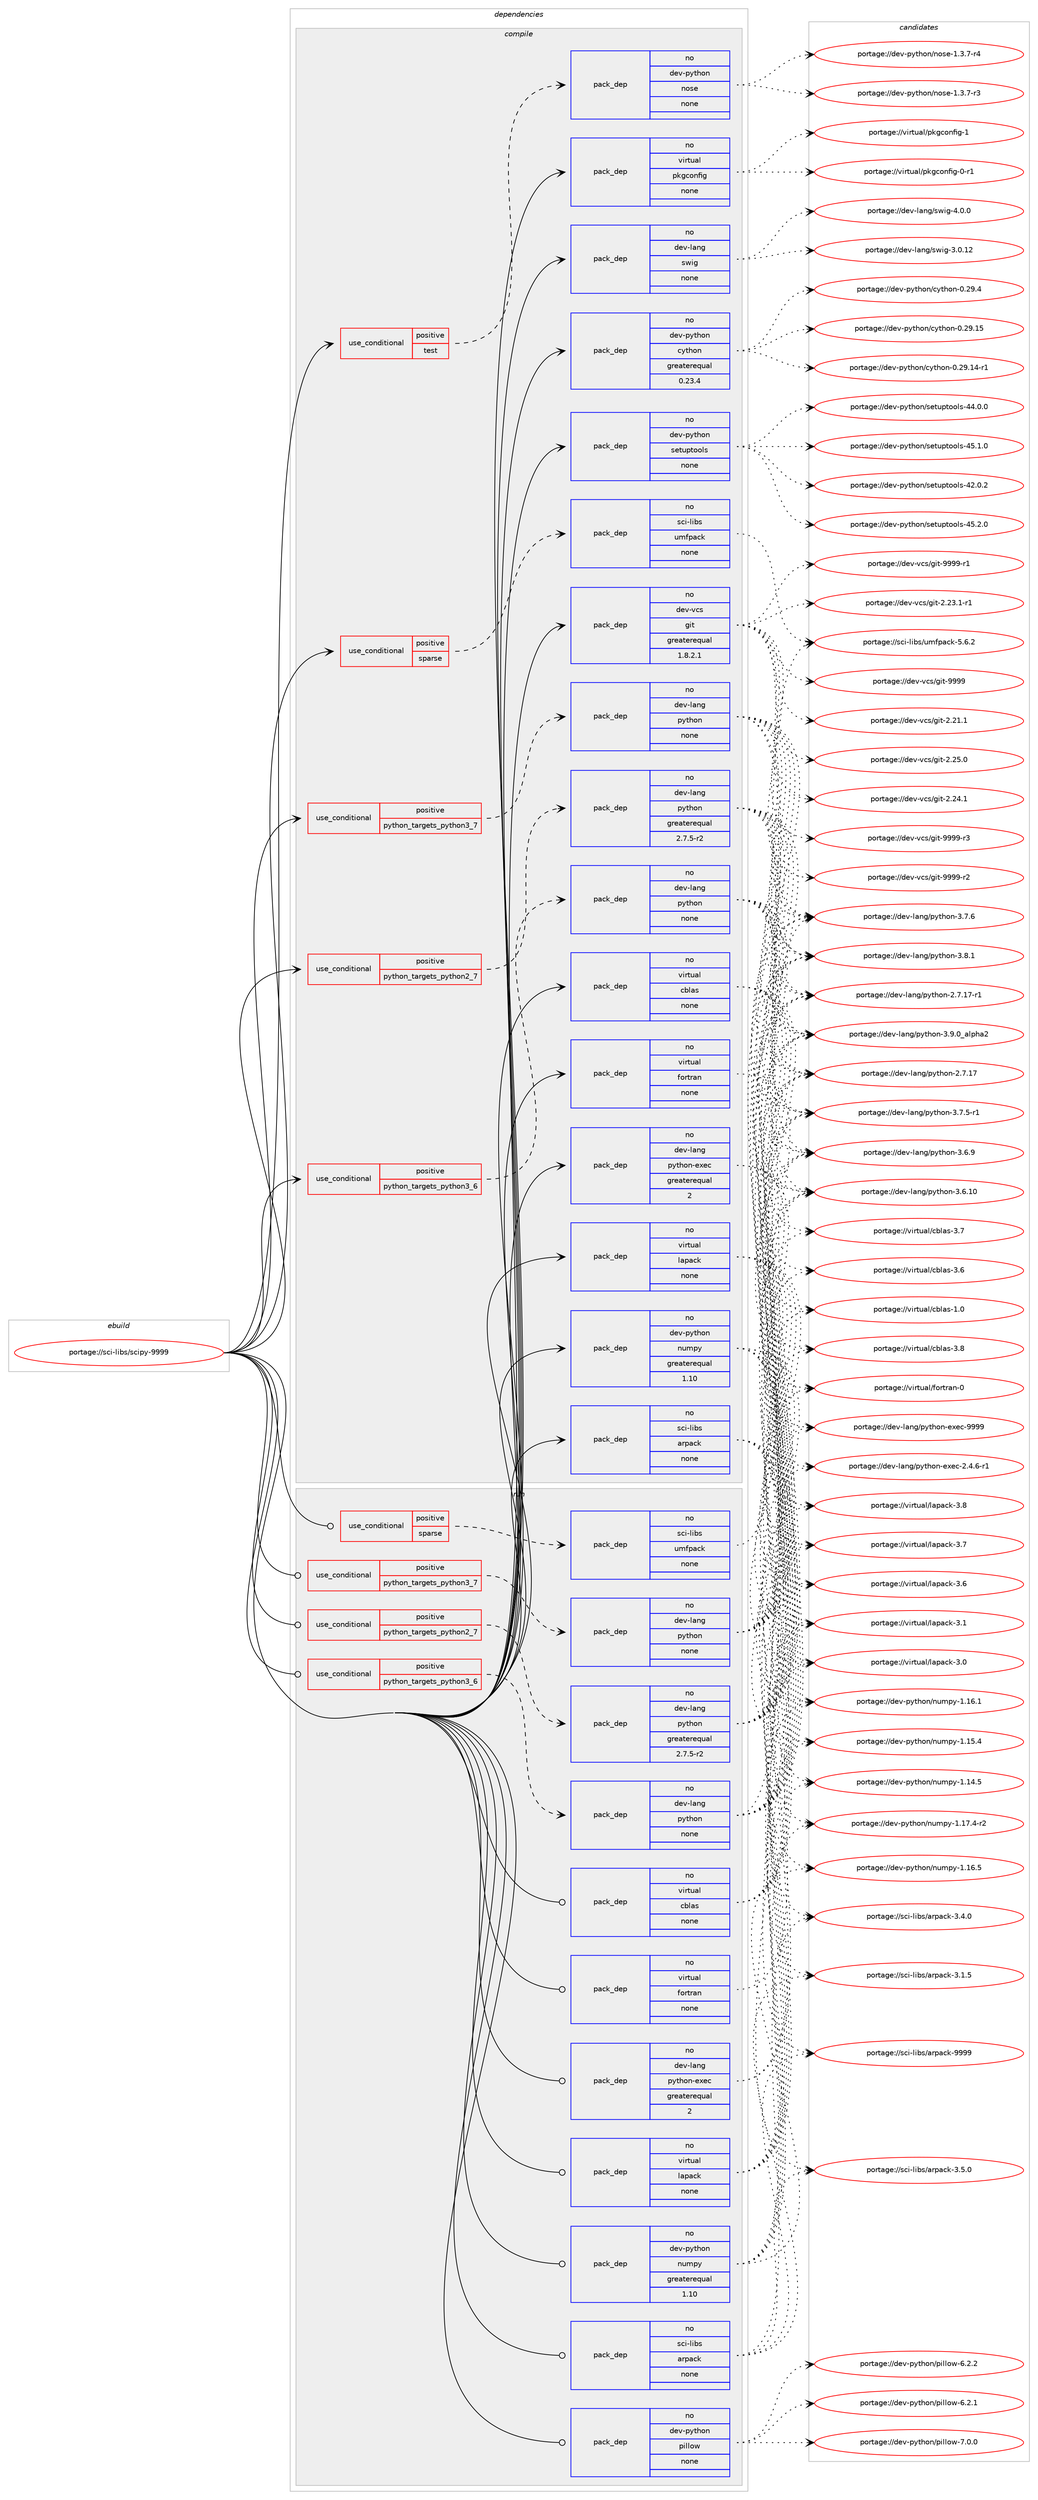 digraph prolog {

# *************
# Graph options
# *************

newrank=true;
concentrate=true;
compound=true;
graph [rankdir=LR,fontname=Helvetica,fontsize=10,ranksep=1.5];#, ranksep=2.5, nodesep=0.2];
edge  [arrowhead=vee];
node  [fontname=Helvetica,fontsize=10];

# **********
# The ebuild
# **********

subgraph cluster_leftcol {
color=gray;
rank=same;
label=<<i>ebuild</i>>;
id [label="portage://sci-libs/scipy-9999", color=red, width=4, href="../sci-libs/scipy-9999.svg"];
}

# ****************
# The dependencies
# ****************

subgraph cluster_midcol {
color=gray;
label=<<i>dependencies</i>>;
subgraph cluster_compile {
fillcolor="#eeeeee";
style=filled;
label=<<i>compile</i>>;
subgraph cond18100 {
dependency90990 [label=<<TABLE BORDER="0" CELLBORDER="1" CELLSPACING="0" CELLPADDING="4"><TR><TD ROWSPAN="3" CELLPADDING="10">use_conditional</TD></TR><TR><TD>positive</TD></TR><TR><TD>python_targets_python2_7</TD></TR></TABLE>>, shape=none, color=red];
subgraph pack71377 {
dependency90991 [label=<<TABLE BORDER="0" CELLBORDER="1" CELLSPACING="0" CELLPADDING="4" WIDTH="220"><TR><TD ROWSPAN="6" CELLPADDING="30">pack_dep</TD></TR><TR><TD WIDTH="110">no</TD></TR><TR><TD>dev-lang</TD></TR><TR><TD>python</TD></TR><TR><TD>greaterequal</TD></TR><TR><TD>2.7.5-r2</TD></TR></TABLE>>, shape=none, color=blue];
}
dependency90990:e -> dependency90991:w [weight=20,style="dashed",arrowhead="vee"];
}
id:e -> dependency90990:w [weight=20,style="solid",arrowhead="vee"];
subgraph cond18101 {
dependency90992 [label=<<TABLE BORDER="0" CELLBORDER="1" CELLSPACING="0" CELLPADDING="4"><TR><TD ROWSPAN="3" CELLPADDING="10">use_conditional</TD></TR><TR><TD>positive</TD></TR><TR><TD>python_targets_python3_6</TD></TR></TABLE>>, shape=none, color=red];
subgraph pack71378 {
dependency90993 [label=<<TABLE BORDER="0" CELLBORDER="1" CELLSPACING="0" CELLPADDING="4" WIDTH="220"><TR><TD ROWSPAN="6" CELLPADDING="30">pack_dep</TD></TR><TR><TD WIDTH="110">no</TD></TR><TR><TD>dev-lang</TD></TR><TR><TD>python</TD></TR><TR><TD>none</TD></TR><TR><TD></TD></TR></TABLE>>, shape=none, color=blue];
}
dependency90992:e -> dependency90993:w [weight=20,style="dashed",arrowhead="vee"];
}
id:e -> dependency90992:w [weight=20,style="solid",arrowhead="vee"];
subgraph cond18102 {
dependency90994 [label=<<TABLE BORDER="0" CELLBORDER="1" CELLSPACING="0" CELLPADDING="4"><TR><TD ROWSPAN="3" CELLPADDING="10">use_conditional</TD></TR><TR><TD>positive</TD></TR><TR><TD>python_targets_python3_7</TD></TR></TABLE>>, shape=none, color=red];
subgraph pack71379 {
dependency90995 [label=<<TABLE BORDER="0" CELLBORDER="1" CELLSPACING="0" CELLPADDING="4" WIDTH="220"><TR><TD ROWSPAN="6" CELLPADDING="30">pack_dep</TD></TR><TR><TD WIDTH="110">no</TD></TR><TR><TD>dev-lang</TD></TR><TR><TD>python</TD></TR><TR><TD>none</TD></TR><TR><TD></TD></TR></TABLE>>, shape=none, color=blue];
}
dependency90994:e -> dependency90995:w [weight=20,style="dashed",arrowhead="vee"];
}
id:e -> dependency90994:w [weight=20,style="solid",arrowhead="vee"];
subgraph cond18103 {
dependency90996 [label=<<TABLE BORDER="0" CELLBORDER="1" CELLSPACING="0" CELLPADDING="4"><TR><TD ROWSPAN="3" CELLPADDING="10">use_conditional</TD></TR><TR><TD>positive</TD></TR><TR><TD>sparse</TD></TR></TABLE>>, shape=none, color=red];
subgraph pack71380 {
dependency90997 [label=<<TABLE BORDER="0" CELLBORDER="1" CELLSPACING="0" CELLPADDING="4" WIDTH="220"><TR><TD ROWSPAN="6" CELLPADDING="30">pack_dep</TD></TR><TR><TD WIDTH="110">no</TD></TR><TR><TD>sci-libs</TD></TR><TR><TD>umfpack</TD></TR><TR><TD>none</TD></TR><TR><TD></TD></TR></TABLE>>, shape=none, color=blue];
}
dependency90996:e -> dependency90997:w [weight=20,style="dashed",arrowhead="vee"];
}
id:e -> dependency90996:w [weight=20,style="solid",arrowhead="vee"];
subgraph cond18104 {
dependency90998 [label=<<TABLE BORDER="0" CELLBORDER="1" CELLSPACING="0" CELLPADDING="4"><TR><TD ROWSPAN="3" CELLPADDING="10">use_conditional</TD></TR><TR><TD>positive</TD></TR><TR><TD>test</TD></TR></TABLE>>, shape=none, color=red];
subgraph pack71381 {
dependency90999 [label=<<TABLE BORDER="0" CELLBORDER="1" CELLSPACING="0" CELLPADDING="4" WIDTH="220"><TR><TD ROWSPAN="6" CELLPADDING="30">pack_dep</TD></TR><TR><TD WIDTH="110">no</TD></TR><TR><TD>dev-python</TD></TR><TR><TD>nose</TD></TR><TR><TD>none</TD></TR><TR><TD></TD></TR></TABLE>>, shape=none, color=blue];
}
dependency90998:e -> dependency90999:w [weight=20,style="dashed",arrowhead="vee"];
}
id:e -> dependency90998:w [weight=20,style="solid",arrowhead="vee"];
subgraph pack71382 {
dependency91000 [label=<<TABLE BORDER="0" CELLBORDER="1" CELLSPACING="0" CELLPADDING="4" WIDTH="220"><TR><TD ROWSPAN="6" CELLPADDING="30">pack_dep</TD></TR><TR><TD WIDTH="110">no</TD></TR><TR><TD>dev-lang</TD></TR><TR><TD>python-exec</TD></TR><TR><TD>greaterequal</TD></TR><TR><TD>2</TD></TR></TABLE>>, shape=none, color=blue];
}
id:e -> dependency91000:w [weight=20,style="solid",arrowhead="vee"];
subgraph pack71383 {
dependency91001 [label=<<TABLE BORDER="0" CELLBORDER="1" CELLSPACING="0" CELLPADDING="4" WIDTH="220"><TR><TD ROWSPAN="6" CELLPADDING="30">pack_dep</TD></TR><TR><TD WIDTH="110">no</TD></TR><TR><TD>dev-lang</TD></TR><TR><TD>swig</TD></TR><TR><TD>none</TD></TR><TR><TD></TD></TR></TABLE>>, shape=none, color=blue];
}
id:e -> dependency91001:w [weight=20,style="solid",arrowhead="vee"];
subgraph pack71384 {
dependency91002 [label=<<TABLE BORDER="0" CELLBORDER="1" CELLSPACING="0" CELLPADDING="4" WIDTH="220"><TR><TD ROWSPAN="6" CELLPADDING="30">pack_dep</TD></TR><TR><TD WIDTH="110">no</TD></TR><TR><TD>dev-python</TD></TR><TR><TD>cython</TD></TR><TR><TD>greaterequal</TD></TR><TR><TD>0.23.4</TD></TR></TABLE>>, shape=none, color=blue];
}
id:e -> dependency91002:w [weight=20,style="solid",arrowhead="vee"];
subgraph pack71385 {
dependency91003 [label=<<TABLE BORDER="0" CELLBORDER="1" CELLSPACING="0" CELLPADDING="4" WIDTH="220"><TR><TD ROWSPAN="6" CELLPADDING="30">pack_dep</TD></TR><TR><TD WIDTH="110">no</TD></TR><TR><TD>dev-python</TD></TR><TR><TD>numpy</TD></TR><TR><TD>greaterequal</TD></TR><TR><TD>1.10</TD></TR></TABLE>>, shape=none, color=blue];
}
id:e -> dependency91003:w [weight=20,style="solid",arrowhead="vee"];
subgraph pack71386 {
dependency91004 [label=<<TABLE BORDER="0" CELLBORDER="1" CELLSPACING="0" CELLPADDING="4" WIDTH="220"><TR><TD ROWSPAN="6" CELLPADDING="30">pack_dep</TD></TR><TR><TD WIDTH="110">no</TD></TR><TR><TD>dev-python</TD></TR><TR><TD>setuptools</TD></TR><TR><TD>none</TD></TR><TR><TD></TD></TR></TABLE>>, shape=none, color=blue];
}
id:e -> dependency91004:w [weight=20,style="solid",arrowhead="vee"];
subgraph pack71387 {
dependency91005 [label=<<TABLE BORDER="0" CELLBORDER="1" CELLSPACING="0" CELLPADDING="4" WIDTH="220"><TR><TD ROWSPAN="6" CELLPADDING="30">pack_dep</TD></TR><TR><TD WIDTH="110">no</TD></TR><TR><TD>dev-vcs</TD></TR><TR><TD>git</TD></TR><TR><TD>greaterequal</TD></TR><TR><TD>1.8.2.1</TD></TR></TABLE>>, shape=none, color=blue];
}
id:e -> dependency91005:w [weight=20,style="solid",arrowhead="vee"];
subgraph pack71388 {
dependency91006 [label=<<TABLE BORDER="0" CELLBORDER="1" CELLSPACING="0" CELLPADDING="4" WIDTH="220"><TR><TD ROWSPAN="6" CELLPADDING="30">pack_dep</TD></TR><TR><TD WIDTH="110">no</TD></TR><TR><TD>sci-libs</TD></TR><TR><TD>arpack</TD></TR><TR><TD>none</TD></TR><TR><TD></TD></TR></TABLE>>, shape=none, color=blue];
}
id:e -> dependency91006:w [weight=20,style="solid",arrowhead="vee"];
subgraph pack71389 {
dependency91007 [label=<<TABLE BORDER="0" CELLBORDER="1" CELLSPACING="0" CELLPADDING="4" WIDTH="220"><TR><TD ROWSPAN="6" CELLPADDING="30">pack_dep</TD></TR><TR><TD WIDTH="110">no</TD></TR><TR><TD>virtual</TD></TR><TR><TD>cblas</TD></TR><TR><TD>none</TD></TR><TR><TD></TD></TR></TABLE>>, shape=none, color=blue];
}
id:e -> dependency91007:w [weight=20,style="solid",arrowhead="vee"];
subgraph pack71390 {
dependency91008 [label=<<TABLE BORDER="0" CELLBORDER="1" CELLSPACING="0" CELLPADDING="4" WIDTH="220"><TR><TD ROWSPAN="6" CELLPADDING="30">pack_dep</TD></TR><TR><TD WIDTH="110">no</TD></TR><TR><TD>virtual</TD></TR><TR><TD>fortran</TD></TR><TR><TD>none</TD></TR><TR><TD></TD></TR></TABLE>>, shape=none, color=blue];
}
id:e -> dependency91008:w [weight=20,style="solid",arrowhead="vee"];
subgraph pack71391 {
dependency91009 [label=<<TABLE BORDER="0" CELLBORDER="1" CELLSPACING="0" CELLPADDING="4" WIDTH="220"><TR><TD ROWSPAN="6" CELLPADDING="30">pack_dep</TD></TR><TR><TD WIDTH="110">no</TD></TR><TR><TD>virtual</TD></TR><TR><TD>lapack</TD></TR><TR><TD>none</TD></TR><TR><TD></TD></TR></TABLE>>, shape=none, color=blue];
}
id:e -> dependency91009:w [weight=20,style="solid",arrowhead="vee"];
subgraph pack71392 {
dependency91010 [label=<<TABLE BORDER="0" CELLBORDER="1" CELLSPACING="0" CELLPADDING="4" WIDTH="220"><TR><TD ROWSPAN="6" CELLPADDING="30">pack_dep</TD></TR><TR><TD WIDTH="110">no</TD></TR><TR><TD>virtual</TD></TR><TR><TD>pkgconfig</TD></TR><TR><TD>none</TD></TR><TR><TD></TD></TR></TABLE>>, shape=none, color=blue];
}
id:e -> dependency91010:w [weight=20,style="solid",arrowhead="vee"];
}
subgraph cluster_compileandrun {
fillcolor="#eeeeee";
style=filled;
label=<<i>compile and run</i>>;
}
subgraph cluster_run {
fillcolor="#eeeeee";
style=filled;
label=<<i>run</i>>;
subgraph cond18105 {
dependency91011 [label=<<TABLE BORDER="0" CELLBORDER="1" CELLSPACING="0" CELLPADDING="4"><TR><TD ROWSPAN="3" CELLPADDING="10">use_conditional</TD></TR><TR><TD>positive</TD></TR><TR><TD>python_targets_python2_7</TD></TR></TABLE>>, shape=none, color=red];
subgraph pack71393 {
dependency91012 [label=<<TABLE BORDER="0" CELLBORDER="1" CELLSPACING="0" CELLPADDING="4" WIDTH="220"><TR><TD ROWSPAN="6" CELLPADDING="30">pack_dep</TD></TR><TR><TD WIDTH="110">no</TD></TR><TR><TD>dev-lang</TD></TR><TR><TD>python</TD></TR><TR><TD>greaterequal</TD></TR><TR><TD>2.7.5-r2</TD></TR></TABLE>>, shape=none, color=blue];
}
dependency91011:e -> dependency91012:w [weight=20,style="dashed",arrowhead="vee"];
}
id:e -> dependency91011:w [weight=20,style="solid",arrowhead="odot"];
subgraph cond18106 {
dependency91013 [label=<<TABLE BORDER="0" CELLBORDER="1" CELLSPACING="0" CELLPADDING="4"><TR><TD ROWSPAN="3" CELLPADDING="10">use_conditional</TD></TR><TR><TD>positive</TD></TR><TR><TD>python_targets_python3_6</TD></TR></TABLE>>, shape=none, color=red];
subgraph pack71394 {
dependency91014 [label=<<TABLE BORDER="0" CELLBORDER="1" CELLSPACING="0" CELLPADDING="4" WIDTH="220"><TR><TD ROWSPAN="6" CELLPADDING="30">pack_dep</TD></TR><TR><TD WIDTH="110">no</TD></TR><TR><TD>dev-lang</TD></TR><TR><TD>python</TD></TR><TR><TD>none</TD></TR><TR><TD></TD></TR></TABLE>>, shape=none, color=blue];
}
dependency91013:e -> dependency91014:w [weight=20,style="dashed",arrowhead="vee"];
}
id:e -> dependency91013:w [weight=20,style="solid",arrowhead="odot"];
subgraph cond18107 {
dependency91015 [label=<<TABLE BORDER="0" CELLBORDER="1" CELLSPACING="0" CELLPADDING="4"><TR><TD ROWSPAN="3" CELLPADDING="10">use_conditional</TD></TR><TR><TD>positive</TD></TR><TR><TD>python_targets_python3_7</TD></TR></TABLE>>, shape=none, color=red];
subgraph pack71395 {
dependency91016 [label=<<TABLE BORDER="0" CELLBORDER="1" CELLSPACING="0" CELLPADDING="4" WIDTH="220"><TR><TD ROWSPAN="6" CELLPADDING="30">pack_dep</TD></TR><TR><TD WIDTH="110">no</TD></TR><TR><TD>dev-lang</TD></TR><TR><TD>python</TD></TR><TR><TD>none</TD></TR><TR><TD></TD></TR></TABLE>>, shape=none, color=blue];
}
dependency91015:e -> dependency91016:w [weight=20,style="dashed",arrowhead="vee"];
}
id:e -> dependency91015:w [weight=20,style="solid",arrowhead="odot"];
subgraph cond18108 {
dependency91017 [label=<<TABLE BORDER="0" CELLBORDER="1" CELLSPACING="0" CELLPADDING="4"><TR><TD ROWSPAN="3" CELLPADDING="10">use_conditional</TD></TR><TR><TD>positive</TD></TR><TR><TD>sparse</TD></TR></TABLE>>, shape=none, color=red];
subgraph pack71396 {
dependency91018 [label=<<TABLE BORDER="0" CELLBORDER="1" CELLSPACING="0" CELLPADDING="4" WIDTH="220"><TR><TD ROWSPAN="6" CELLPADDING="30">pack_dep</TD></TR><TR><TD WIDTH="110">no</TD></TR><TR><TD>sci-libs</TD></TR><TR><TD>umfpack</TD></TR><TR><TD>none</TD></TR><TR><TD></TD></TR></TABLE>>, shape=none, color=blue];
}
dependency91017:e -> dependency91018:w [weight=20,style="dashed",arrowhead="vee"];
}
id:e -> dependency91017:w [weight=20,style="solid",arrowhead="odot"];
subgraph pack71397 {
dependency91019 [label=<<TABLE BORDER="0" CELLBORDER="1" CELLSPACING="0" CELLPADDING="4" WIDTH="220"><TR><TD ROWSPAN="6" CELLPADDING="30">pack_dep</TD></TR><TR><TD WIDTH="110">no</TD></TR><TR><TD>dev-lang</TD></TR><TR><TD>python-exec</TD></TR><TR><TD>greaterequal</TD></TR><TR><TD>2</TD></TR></TABLE>>, shape=none, color=blue];
}
id:e -> dependency91019:w [weight=20,style="solid",arrowhead="odot"];
subgraph pack71398 {
dependency91020 [label=<<TABLE BORDER="0" CELLBORDER="1" CELLSPACING="0" CELLPADDING="4" WIDTH="220"><TR><TD ROWSPAN="6" CELLPADDING="30">pack_dep</TD></TR><TR><TD WIDTH="110">no</TD></TR><TR><TD>dev-python</TD></TR><TR><TD>numpy</TD></TR><TR><TD>greaterequal</TD></TR><TR><TD>1.10</TD></TR></TABLE>>, shape=none, color=blue];
}
id:e -> dependency91020:w [weight=20,style="solid",arrowhead="odot"];
subgraph pack71399 {
dependency91021 [label=<<TABLE BORDER="0" CELLBORDER="1" CELLSPACING="0" CELLPADDING="4" WIDTH="220"><TR><TD ROWSPAN="6" CELLPADDING="30">pack_dep</TD></TR><TR><TD WIDTH="110">no</TD></TR><TR><TD>dev-python</TD></TR><TR><TD>pillow</TD></TR><TR><TD>none</TD></TR><TR><TD></TD></TR></TABLE>>, shape=none, color=blue];
}
id:e -> dependency91021:w [weight=20,style="solid",arrowhead="odot"];
subgraph pack71400 {
dependency91022 [label=<<TABLE BORDER="0" CELLBORDER="1" CELLSPACING="0" CELLPADDING="4" WIDTH="220"><TR><TD ROWSPAN="6" CELLPADDING="30">pack_dep</TD></TR><TR><TD WIDTH="110">no</TD></TR><TR><TD>sci-libs</TD></TR><TR><TD>arpack</TD></TR><TR><TD>none</TD></TR><TR><TD></TD></TR></TABLE>>, shape=none, color=blue];
}
id:e -> dependency91022:w [weight=20,style="solid",arrowhead="odot"];
subgraph pack71401 {
dependency91023 [label=<<TABLE BORDER="0" CELLBORDER="1" CELLSPACING="0" CELLPADDING="4" WIDTH="220"><TR><TD ROWSPAN="6" CELLPADDING="30">pack_dep</TD></TR><TR><TD WIDTH="110">no</TD></TR><TR><TD>virtual</TD></TR><TR><TD>cblas</TD></TR><TR><TD>none</TD></TR><TR><TD></TD></TR></TABLE>>, shape=none, color=blue];
}
id:e -> dependency91023:w [weight=20,style="solid",arrowhead="odot"];
subgraph pack71402 {
dependency91024 [label=<<TABLE BORDER="0" CELLBORDER="1" CELLSPACING="0" CELLPADDING="4" WIDTH="220"><TR><TD ROWSPAN="6" CELLPADDING="30">pack_dep</TD></TR><TR><TD WIDTH="110">no</TD></TR><TR><TD>virtual</TD></TR><TR><TD>fortran</TD></TR><TR><TD>none</TD></TR><TR><TD></TD></TR></TABLE>>, shape=none, color=blue];
}
id:e -> dependency91024:w [weight=20,style="solid",arrowhead="odot"];
subgraph pack71403 {
dependency91025 [label=<<TABLE BORDER="0" CELLBORDER="1" CELLSPACING="0" CELLPADDING="4" WIDTH="220"><TR><TD ROWSPAN="6" CELLPADDING="30">pack_dep</TD></TR><TR><TD WIDTH="110">no</TD></TR><TR><TD>virtual</TD></TR><TR><TD>lapack</TD></TR><TR><TD>none</TD></TR><TR><TD></TD></TR></TABLE>>, shape=none, color=blue];
}
id:e -> dependency91025:w [weight=20,style="solid",arrowhead="odot"];
}
}

# **************
# The candidates
# **************

subgraph cluster_choices {
rank=same;
color=gray;
label=<<i>candidates</i>>;

subgraph choice71377 {
color=black;
nodesep=1;
choice10010111845108971101034711212111610411111045514657464895971081121049750 [label="portage://dev-lang/python-3.9.0_alpha2", color=red, width=4,href="../dev-lang/python-3.9.0_alpha2.svg"];
choice100101118451089711010347112121116104111110455146564649 [label="portage://dev-lang/python-3.8.1", color=red, width=4,href="../dev-lang/python-3.8.1.svg"];
choice100101118451089711010347112121116104111110455146554654 [label="portage://dev-lang/python-3.7.6", color=red, width=4,href="../dev-lang/python-3.7.6.svg"];
choice1001011184510897110103471121211161041111104551465546534511449 [label="portage://dev-lang/python-3.7.5-r1", color=red, width=4,href="../dev-lang/python-3.7.5-r1.svg"];
choice100101118451089711010347112121116104111110455146544657 [label="portage://dev-lang/python-3.6.9", color=red, width=4,href="../dev-lang/python-3.6.9.svg"];
choice10010111845108971101034711212111610411111045514654464948 [label="portage://dev-lang/python-3.6.10", color=red, width=4,href="../dev-lang/python-3.6.10.svg"];
choice100101118451089711010347112121116104111110455046554649554511449 [label="portage://dev-lang/python-2.7.17-r1", color=red, width=4,href="../dev-lang/python-2.7.17-r1.svg"];
choice10010111845108971101034711212111610411111045504655464955 [label="portage://dev-lang/python-2.7.17", color=red, width=4,href="../dev-lang/python-2.7.17.svg"];
dependency90991:e -> choice10010111845108971101034711212111610411111045514657464895971081121049750:w [style=dotted,weight="100"];
dependency90991:e -> choice100101118451089711010347112121116104111110455146564649:w [style=dotted,weight="100"];
dependency90991:e -> choice100101118451089711010347112121116104111110455146554654:w [style=dotted,weight="100"];
dependency90991:e -> choice1001011184510897110103471121211161041111104551465546534511449:w [style=dotted,weight="100"];
dependency90991:e -> choice100101118451089711010347112121116104111110455146544657:w [style=dotted,weight="100"];
dependency90991:e -> choice10010111845108971101034711212111610411111045514654464948:w [style=dotted,weight="100"];
dependency90991:e -> choice100101118451089711010347112121116104111110455046554649554511449:w [style=dotted,weight="100"];
dependency90991:e -> choice10010111845108971101034711212111610411111045504655464955:w [style=dotted,weight="100"];
}
subgraph choice71378 {
color=black;
nodesep=1;
choice10010111845108971101034711212111610411111045514657464895971081121049750 [label="portage://dev-lang/python-3.9.0_alpha2", color=red, width=4,href="../dev-lang/python-3.9.0_alpha2.svg"];
choice100101118451089711010347112121116104111110455146564649 [label="portage://dev-lang/python-3.8.1", color=red, width=4,href="../dev-lang/python-3.8.1.svg"];
choice100101118451089711010347112121116104111110455146554654 [label="portage://dev-lang/python-3.7.6", color=red, width=4,href="../dev-lang/python-3.7.6.svg"];
choice1001011184510897110103471121211161041111104551465546534511449 [label="portage://dev-lang/python-3.7.5-r1", color=red, width=4,href="../dev-lang/python-3.7.5-r1.svg"];
choice100101118451089711010347112121116104111110455146544657 [label="portage://dev-lang/python-3.6.9", color=red, width=4,href="../dev-lang/python-3.6.9.svg"];
choice10010111845108971101034711212111610411111045514654464948 [label="portage://dev-lang/python-3.6.10", color=red, width=4,href="../dev-lang/python-3.6.10.svg"];
choice100101118451089711010347112121116104111110455046554649554511449 [label="portage://dev-lang/python-2.7.17-r1", color=red, width=4,href="../dev-lang/python-2.7.17-r1.svg"];
choice10010111845108971101034711212111610411111045504655464955 [label="portage://dev-lang/python-2.7.17", color=red, width=4,href="../dev-lang/python-2.7.17.svg"];
dependency90993:e -> choice10010111845108971101034711212111610411111045514657464895971081121049750:w [style=dotted,weight="100"];
dependency90993:e -> choice100101118451089711010347112121116104111110455146564649:w [style=dotted,weight="100"];
dependency90993:e -> choice100101118451089711010347112121116104111110455146554654:w [style=dotted,weight="100"];
dependency90993:e -> choice1001011184510897110103471121211161041111104551465546534511449:w [style=dotted,weight="100"];
dependency90993:e -> choice100101118451089711010347112121116104111110455146544657:w [style=dotted,weight="100"];
dependency90993:e -> choice10010111845108971101034711212111610411111045514654464948:w [style=dotted,weight="100"];
dependency90993:e -> choice100101118451089711010347112121116104111110455046554649554511449:w [style=dotted,weight="100"];
dependency90993:e -> choice10010111845108971101034711212111610411111045504655464955:w [style=dotted,weight="100"];
}
subgraph choice71379 {
color=black;
nodesep=1;
choice10010111845108971101034711212111610411111045514657464895971081121049750 [label="portage://dev-lang/python-3.9.0_alpha2", color=red, width=4,href="../dev-lang/python-3.9.0_alpha2.svg"];
choice100101118451089711010347112121116104111110455146564649 [label="portage://dev-lang/python-3.8.1", color=red, width=4,href="../dev-lang/python-3.8.1.svg"];
choice100101118451089711010347112121116104111110455146554654 [label="portage://dev-lang/python-3.7.6", color=red, width=4,href="../dev-lang/python-3.7.6.svg"];
choice1001011184510897110103471121211161041111104551465546534511449 [label="portage://dev-lang/python-3.7.5-r1", color=red, width=4,href="../dev-lang/python-3.7.5-r1.svg"];
choice100101118451089711010347112121116104111110455146544657 [label="portage://dev-lang/python-3.6.9", color=red, width=4,href="../dev-lang/python-3.6.9.svg"];
choice10010111845108971101034711212111610411111045514654464948 [label="portage://dev-lang/python-3.6.10", color=red, width=4,href="../dev-lang/python-3.6.10.svg"];
choice100101118451089711010347112121116104111110455046554649554511449 [label="portage://dev-lang/python-2.7.17-r1", color=red, width=4,href="../dev-lang/python-2.7.17-r1.svg"];
choice10010111845108971101034711212111610411111045504655464955 [label="portage://dev-lang/python-2.7.17", color=red, width=4,href="../dev-lang/python-2.7.17.svg"];
dependency90995:e -> choice10010111845108971101034711212111610411111045514657464895971081121049750:w [style=dotted,weight="100"];
dependency90995:e -> choice100101118451089711010347112121116104111110455146564649:w [style=dotted,weight="100"];
dependency90995:e -> choice100101118451089711010347112121116104111110455146554654:w [style=dotted,weight="100"];
dependency90995:e -> choice1001011184510897110103471121211161041111104551465546534511449:w [style=dotted,weight="100"];
dependency90995:e -> choice100101118451089711010347112121116104111110455146544657:w [style=dotted,weight="100"];
dependency90995:e -> choice10010111845108971101034711212111610411111045514654464948:w [style=dotted,weight="100"];
dependency90995:e -> choice100101118451089711010347112121116104111110455046554649554511449:w [style=dotted,weight="100"];
dependency90995:e -> choice10010111845108971101034711212111610411111045504655464955:w [style=dotted,weight="100"];
}
subgraph choice71380 {
color=black;
nodesep=1;
choice115991054510810598115471171091021129799107455346544650 [label="portage://sci-libs/umfpack-5.6.2", color=red, width=4,href="../sci-libs/umfpack-5.6.2.svg"];
dependency90997:e -> choice115991054510810598115471171091021129799107455346544650:w [style=dotted,weight="100"];
}
subgraph choice71381 {
color=black;
nodesep=1;
choice10010111845112121116104111110471101111151014549465146554511452 [label="portage://dev-python/nose-1.3.7-r4", color=red, width=4,href="../dev-python/nose-1.3.7-r4.svg"];
choice10010111845112121116104111110471101111151014549465146554511451 [label="portage://dev-python/nose-1.3.7-r3", color=red, width=4,href="../dev-python/nose-1.3.7-r3.svg"];
dependency90999:e -> choice10010111845112121116104111110471101111151014549465146554511452:w [style=dotted,weight="100"];
dependency90999:e -> choice10010111845112121116104111110471101111151014549465146554511451:w [style=dotted,weight="100"];
}
subgraph choice71382 {
color=black;
nodesep=1;
choice10010111845108971101034711212111610411111045101120101994557575757 [label="portage://dev-lang/python-exec-9999", color=red, width=4,href="../dev-lang/python-exec-9999.svg"];
choice10010111845108971101034711212111610411111045101120101994550465246544511449 [label="portage://dev-lang/python-exec-2.4.6-r1", color=red, width=4,href="../dev-lang/python-exec-2.4.6-r1.svg"];
dependency91000:e -> choice10010111845108971101034711212111610411111045101120101994557575757:w [style=dotted,weight="100"];
dependency91000:e -> choice10010111845108971101034711212111610411111045101120101994550465246544511449:w [style=dotted,weight="100"];
}
subgraph choice71383 {
color=black;
nodesep=1;
choice100101118451089711010347115119105103455246484648 [label="portage://dev-lang/swig-4.0.0", color=red, width=4,href="../dev-lang/swig-4.0.0.svg"];
choice10010111845108971101034711511910510345514648464950 [label="portage://dev-lang/swig-3.0.12", color=red, width=4,href="../dev-lang/swig-3.0.12.svg"];
dependency91001:e -> choice100101118451089711010347115119105103455246484648:w [style=dotted,weight="100"];
dependency91001:e -> choice10010111845108971101034711511910510345514648464950:w [style=dotted,weight="100"];
}
subgraph choice71384 {
color=black;
nodesep=1;
choice10010111845112121116104111110479912111610411111045484650574652 [label="portage://dev-python/cython-0.29.4", color=red, width=4,href="../dev-python/cython-0.29.4.svg"];
choice1001011184511212111610411111047991211161041111104548465057464953 [label="portage://dev-python/cython-0.29.15", color=red, width=4,href="../dev-python/cython-0.29.15.svg"];
choice10010111845112121116104111110479912111610411111045484650574649524511449 [label="portage://dev-python/cython-0.29.14-r1", color=red, width=4,href="../dev-python/cython-0.29.14-r1.svg"];
dependency91002:e -> choice10010111845112121116104111110479912111610411111045484650574652:w [style=dotted,weight="100"];
dependency91002:e -> choice1001011184511212111610411111047991211161041111104548465057464953:w [style=dotted,weight="100"];
dependency91002:e -> choice10010111845112121116104111110479912111610411111045484650574649524511449:w [style=dotted,weight="100"];
}
subgraph choice71385 {
color=black;
nodesep=1;
choice1001011184511212111610411111047110117109112121454946495546524511450 [label="portage://dev-python/numpy-1.17.4-r2", color=red, width=4,href="../dev-python/numpy-1.17.4-r2.svg"];
choice100101118451121211161041111104711011710911212145494649544653 [label="portage://dev-python/numpy-1.16.5", color=red, width=4,href="../dev-python/numpy-1.16.5.svg"];
choice100101118451121211161041111104711011710911212145494649544649 [label="portage://dev-python/numpy-1.16.1", color=red, width=4,href="../dev-python/numpy-1.16.1.svg"];
choice100101118451121211161041111104711011710911212145494649534652 [label="portage://dev-python/numpy-1.15.4", color=red, width=4,href="../dev-python/numpy-1.15.4.svg"];
choice100101118451121211161041111104711011710911212145494649524653 [label="portage://dev-python/numpy-1.14.5", color=red, width=4,href="../dev-python/numpy-1.14.5.svg"];
dependency91003:e -> choice1001011184511212111610411111047110117109112121454946495546524511450:w [style=dotted,weight="100"];
dependency91003:e -> choice100101118451121211161041111104711011710911212145494649544653:w [style=dotted,weight="100"];
dependency91003:e -> choice100101118451121211161041111104711011710911212145494649544649:w [style=dotted,weight="100"];
dependency91003:e -> choice100101118451121211161041111104711011710911212145494649534652:w [style=dotted,weight="100"];
dependency91003:e -> choice100101118451121211161041111104711011710911212145494649524653:w [style=dotted,weight="100"];
}
subgraph choice71386 {
color=black;
nodesep=1;
choice100101118451121211161041111104711510111611711211611111110811545525346504648 [label="portage://dev-python/setuptools-45.2.0", color=red, width=4,href="../dev-python/setuptools-45.2.0.svg"];
choice100101118451121211161041111104711510111611711211611111110811545525346494648 [label="portage://dev-python/setuptools-45.1.0", color=red, width=4,href="../dev-python/setuptools-45.1.0.svg"];
choice100101118451121211161041111104711510111611711211611111110811545525246484648 [label="portage://dev-python/setuptools-44.0.0", color=red, width=4,href="../dev-python/setuptools-44.0.0.svg"];
choice100101118451121211161041111104711510111611711211611111110811545525046484650 [label="portage://dev-python/setuptools-42.0.2", color=red, width=4,href="../dev-python/setuptools-42.0.2.svg"];
dependency91004:e -> choice100101118451121211161041111104711510111611711211611111110811545525346504648:w [style=dotted,weight="100"];
dependency91004:e -> choice100101118451121211161041111104711510111611711211611111110811545525346494648:w [style=dotted,weight="100"];
dependency91004:e -> choice100101118451121211161041111104711510111611711211611111110811545525246484648:w [style=dotted,weight="100"];
dependency91004:e -> choice100101118451121211161041111104711510111611711211611111110811545525046484650:w [style=dotted,weight="100"];
}
subgraph choice71387 {
color=black;
nodesep=1;
choice10010111845118991154710310511645575757574511451 [label="portage://dev-vcs/git-9999-r3", color=red, width=4,href="../dev-vcs/git-9999-r3.svg"];
choice10010111845118991154710310511645575757574511450 [label="portage://dev-vcs/git-9999-r2", color=red, width=4,href="../dev-vcs/git-9999-r2.svg"];
choice10010111845118991154710310511645575757574511449 [label="portage://dev-vcs/git-9999-r1", color=red, width=4,href="../dev-vcs/git-9999-r1.svg"];
choice1001011184511899115471031051164557575757 [label="portage://dev-vcs/git-9999", color=red, width=4,href="../dev-vcs/git-9999.svg"];
choice10010111845118991154710310511645504650534648 [label="portage://dev-vcs/git-2.25.0", color=red, width=4,href="../dev-vcs/git-2.25.0.svg"];
choice10010111845118991154710310511645504650524649 [label="portage://dev-vcs/git-2.24.1", color=red, width=4,href="../dev-vcs/git-2.24.1.svg"];
choice100101118451189911547103105116455046505146494511449 [label="portage://dev-vcs/git-2.23.1-r1", color=red, width=4,href="../dev-vcs/git-2.23.1-r1.svg"];
choice10010111845118991154710310511645504650494649 [label="portage://dev-vcs/git-2.21.1", color=red, width=4,href="../dev-vcs/git-2.21.1.svg"];
dependency91005:e -> choice10010111845118991154710310511645575757574511451:w [style=dotted,weight="100"];
dependency91005:e -> choice10010111845118991154710310511645575757574511450:w [style=dotted,weight="100"];
dependency91005:e -> choice10010111845118991154710310511645575757574511449:w [style=dotted,weight="100"];
dependency91005:e -> choice1001011184511899115471031051164557575757:w [style=dotted,weight="100"];
dependency91005:e -> choice10010111845118991154710310511645504650534648:w [style=dotted,weight="100"];
dependency91005:e -> choice10010111845118991154710310511645504650524649:w [style=dotted,weight="100"];
dependency91005:e -> choice100101118451189911547103105116455046505146494511449:w [style=dotted,weight="100"];
dependency91005:e -> choice10010111845118991154710310511645504650494649:w [style=dotted,weight="100"];
}
subgraph choice71388 {
color=black;
nodesep=1;
choice115991054510810598115479711411297991074557575757 [label="portage://sci-libs/arpack-9999", color=red, width=4,href="../sci-libs/arpack-9999.svg"];
choice11599105451081059811547971141129799107455146534648 [label="portage://sci-libs/arpack-3.5.0", color=red, width=4,href="../sci-libs/arpack-3.5.0.svg"];
choice11599105451081059811547971141129799107455146524648 [label="portage://sci-libs/arpack-3.4.0", color=red, width=4,href="../sci-libs/arpack-3.4.0.svg"];
choice11599105451081059811547971141129799107455146494653 [label="portage://sci-libs/arpack-3.1.5", color=red, width=4,href="../sci-libs/arpack-3.1.5.svg"];
dependency91006:e -> choice115991054510810598115479711411297991074557575757:w [style=dotted,weight="100"];
dependency91006:e -> choice11599105451081059811547971141129799107455146534648:w [style=dotted,weight="100"];
dependency91006:e -> choice11599105451081059811547971141129799107455146524648:w [style=dotted,weight="100"];
dependency91006:e -> choice11599105451081059811547971141129799107455146494653:w [style=dotted,weight="100"];
}
subgraph choice71389 {
color=black;
nodesep=1;
choice118105114116117971084799981089711545514656 [label="portage://virtual/cblas-3.8", color=red, width=4,href="../virtual/cblas-3.8.svg"];
choice118105114116117971084799981089711545514655 [label="portage://virtual/cblas-3.7", color=red, width=4,href="../virtual/cblas-3.7.svg"];
choice118105114116117971084799981089711545514654 [label="portage://virtual/cblas-3.6", color=red, width=4,href="../virtual/cblas-3.6.svg"];
choice118105114116117971084799981089711545494648 [label="portage://virtual/cblas-1.0", color=red, width=4,href="../virtual/cblas-1.0.svg"];
dependency91007:e -> choice118105114116117971084799981089711545514656:w [style=dotted,weight="100"];
dependency91007:e -> choice118105114116117971084799981089711545514655:w [style=dotted,weight="100"];
dependency91007:e -> choice118105114116117971084799981089711545514654:w [style=dotted,weight="100"];
dependency91007:e -> choice118105114116117971084799981089711545494648:w [style=dotted,weight="100"];
}
subgraph choice71390 {
color=black;
nodesep=1;
choice1181051141161179710847102111114116114971104548 [label="portage://virtual/fortran-0", color=red, width=4,href="../virtual/fortran-0.svg"];
dependency91008:e -> choice1181051141161179710847102111114116114971104548:w [style=dotted,weight="100"];
}
subgraph choice71391 {
color=black;
nodesep=1;
choice118105114116117971084710897112979910745514656 [label="portage://virtual/lapack-3.8", color=red, width=4,href="../virtual/lapack-3.8.svg"];
choice118105114116117971084710897112979910745514655 [label="portage://virtual/lapack-3.7", color=red, width=4,href="../virtual/lapack-3.7.svg"];
choice118105114116117971084710897112979910745514654 [label="portage://virtual/lapack-3.6", color=red, width=4,href="../virtual/lapack-3.6.svg"];
choice118105114116117971084710897112979910745514649 [label="portage://virtual/lapack-3.1", color=red, width=4,href="../virtual/lapack-3.1.svg"];
choice118105114116117971084710897112979910745514648 [label="portage://virtual/lapack-3.0", color=red, width=4,href="../virtual/lapack-3.0.svg"];
dependency91009:e -> choice118105114116117971084710897112979910745514656:w [style=dotted,weight="100"];
dependency91009:e -> choice118105114116117971084710897112979910745514655:w [style=dotted,weight="100"];
dependency91009:e -> choice118105114116117971084710897112979910745514654:w [style=dotted,weight="100"];
dependency91009:e -> choice118105114116117971084710897112979910745514649:w [style=dotted,weight="100"];
dependency91009:e -> choice118105114116117971084710897112979910745514648:w [style=dotted,weight="100"];
}
subgraph choice71392 {
color=black;
nodesep=1;
choice1181051141161179710847112107103991111101021051034549 [label="portage://virtual/pkgconfig-1", color=red, width=4,href="../virtual/pkgconfig-1.svg"];
choice11810511411611797108471121071039911111010210510345484511449 [label="portage://virtual/pkgconfig-0-r1", color=red, width=4,href="../virtual/pkgconfig-0-r1.svg"];
dependency91010:e -> choice1181051141161179710847112107103991111101021051034549:w [style=dotted,weight="100"];
dependency91010:e -> choice11810511411611797108471121071039911111010210510345484511449:w [style=dotted,weight="100"];
}
subgraph choice71393 {
color=black;
nodesep=1;
choice10010111845108971101034711212111610411111045514657464895971081121049750 [label="portage://dev-lang/python-3.9.0_alpha2", color=red, width=4,href="../dev-lang/python-3.9.0_alpha2.svg"];
choice100101118451089711010347112121116104111110455146564649 [label="portage://dev-lang/python-3.8.1", color=red, width=4,href="../dev-lang/python-3.8.1.svg"];
choice100101118451089711010347112121116104111110455146554654 [label="portage://dev-lang/python-3.7.6", color=red, width=4,href="../dev-lang/python-3.7.6.svg"];
choice1001011184510897110103471121211161041111104551465546534511449 [label="portage://dev-lang/python-3.7.5-r1", color=red, width=4,href="../dev-lang/python-3.7.5-r1.svg"];
choice100101118451089711010347112121116104111110455146544657 [label="portage://dev-lang/python-3.6.9", color=red, width=4,href="../dev-lang/python-3.6.9.svg"];
choice10010111845108971101034711212111610411111045514654464948 [label="portage://dev-lang/python-3.6.10", color=red, width=4,href="../dev-lang/python-3.6.10.svg"];
choice100101118451089711010347112121116104111110455046554649554511449 [label="portage://dev-lang/python-2.7.17-r1", color=red, width=4,href="../dev-lang/python-2.7.17-r1.svg"];
choice10010111845108971101034711212111610411111045504655464955 [label="portage://dev-lang/python-2.7.17", color=red, width=4,href="../dev-lang/python-2.7.17.svg"];
dependency91012:e -> choice10010111845108971101034711212111610411111045514657464895971081121049750:w [style=dotted,weight="100"];
dependency91012:e -> choice100101118451089711010347112121116104111110455146564649:w [style=dotted,weight="100"];
dependency91012:e -> choice100101118451089711010347112121116104111110455146554654:w [style=dotted,weight="100"];
dependency91012:e -> choice1001011184510897110103471121211161041111104551465546534511449:w [style=dotted,weight="100"];
dependency91012:e -> choice100101118451089711010347112121116104111110455146544657:w [style=dotted,weight="100"];
dependency91012:e -> choice10010111845108971101034711212111610411111045514654464948:w [style=dotted,weight="100"];
dependency91012:e -> choice100101118451089711010347112121116104111110455046554649554511449:w [style=dotted,weight="100"];
dependency91012:e -> choice10010111845108971101034711212111610411111045504655464955:w [style=dotted,weight="100"];
}
subgraph choice71394 {
color=black;
nodesep=1;
choice10010111845108971101034711212111610411111045514657464895971081121049750 [label="portage://dev-lang/python-3.9.0_alpha2", color=red, width=4,href="../dev-lang/python-3.9.0_alpha2.svg"];
choice100101118451089711010347112121116104111110455146564649 [label="portage://dev-lang/python-3.8.1", color=red, width=4,href="../dev-lang/python-3.8.1.svg"];
choice100101118451089711010347112121116104111110455146554654 [label="portage://dev-lang/python-3.7.6", color=red, width=4,href="../dev-lang/python-3.7.6.svg"];
choice1001011184510897110103471121211161041111104551465546534511449 [label="portage://dev-lang/python-3.7.5-r1", color=red, width=4,href="../dev-lang/python-3.7.5-r1.svg"];
choice100101118451089711010347112121116104111110455146544657 [label="portage://dev-lang/python-3.6.9", color=red, width=4,href="../dev-lang/python-3.6.9.svg"];
choice10010111845108971101034711212111610411111045514654464948 [label="portage://dev-lang/python-3.6.10", color=red, width=4,href="../dev-lang/python-3.6.10.svg"];
choice100101118451089711010347112121116104111110455046554649554511449 [label="portage://dev-lang/python-2.7.17-r1", color=red, width=4,href="../dev-lang/python-2.7.17-r1.svg"];
choice10010111845108971101034711212111610411111045504655464955 [label="portage://dev-lang/python-2.7.17", color=red, width=4,href="../dev-lang/python-2.7.17.svg"];
dependency91014:e -> choice10010111845108971101034711212111610411111045514657464895971081121049750:w [style=dotted,weight="100"];
dependency91014:e -> choice100101118451089711010347112121116104111110455146564649:w [style=dotted,weight="100"];
dependency91014:e -> choice100101118451089711010347112121116104111110455146554654:w [style=dotted,weight="100"];
dependency91014:e -> choice1001011184510897110103471121211161041111104551465546534511449:w [style=dotted,weight="100"];
dependency91014:e -> choice100101118451089711010347112121116104111110455146544657:w [style=dotted,weight="100"];
dependency91014:e -> choice10010111845108971101034711212111610411111045514654464948:w [style=dotted,weight="100"];
dependency91014:e -> choice100101118451089711010347112121116104111110455046554649554511449:w [style=dotted,weight="100"];
dependency91014:e -> choice10010111845108971101034711212111610411111045504655464955:w [style=dotted,weight="100"];
}
subgraph choice71395 {
color=black;
nodesep=1;
choice10010111845108971101034711212111610411111045514657464895971081121049750 [label="portage://dev-lang/python-3.9.0_alpha2", color=red, width=4,href="../dev-lang/python-3.9.0_alpha2.svg"];
choice100101118451089711010347112121116104111110455146564649 [label="portage://dev-lang/python-3.8.1", color=red, width=4,href="../dev-lang/python-3.8.1.svg"];
choice100101118451089711010347112121116104111110455146554654 [label="portage://dev-lang/python-3.7.6", color=red, width=4,href="../dev-lang/python-3.7.6.svg"];
choice1001011184510897110103471121211161041111104551465546534511449 [label="portage://dev-lang/python-3.7.5-r1", color=red, width=4,href="../dev-lang/python-3.7.5-r1.svg"];
choice100101118451089711010347112121116104111110455146544657 [label="portage://dev-lang/python-3.6.9", color=red, width=4,href="../dev-lang/python-3.6.9.svg"];
choice10010111845108971101034711212111610411111045514654464948 [label="portage://dev-lang/python-3.6.10", color=red, width=4,href="../dev-lang/python-3.6.10.svg"];
choice100101118451089711010347112121116104111110455046554649554511449 [label="portage://dev-lang/python-2.7.17-r1", color=red, width=4,href="../dev-lang/python-2.7.17-r1.svg"];
choice10010111845108971101034711212111610411111045504655464955 [label="portage://dev-lang/python-2.7.17", color=red, width=4,href="../dev-lang/python-2.7.17.svg"];
dependency91016:e -> choice10010111845108971101034711212111610411111045514657464895971081121049750:w [style=dotted,weight="100"];
dependency91016:e -> choice100101118451089711010347112121116104111110455146564649:w [style=dotted,weight="100"];
dependency91016:e -> choice100101118451089711010347112121116104111110455146554654:w [style=dotted,weight="100"];
dependency91016:e -> choice1001011184510897110103471121211161041111104551465546534511449:w [style=dotted,weight="100"];
dependency91016:e -> choice100101118451089711010347112121116104111110455146544657:w [style=dotted,weight="100"];
dependency91016:e -> choice10010111845108971101034711212111610411111045514654464948:w [style=dotted,weight="100"];
dependency91016:e -> choice100101118451089711010347112121116104111110455046554649554511449:w [style=dotted,weight="100"];
dependency91016:e -> choice10010111845108971101034711212111610411111045504655464955:w [style=dotted,weight="100"];
}
subgraph choice71396 {
color=black;
nodesep=1;
choice115991054510810598115471171091021129799107455346544650 [label="portage://sci-libs/umfpack-5.6.2", color=red, width=4,href="../sci-libs/umfpack-5.6.2.svg"];
dependency91018:e -> choice115991054510810598115471171091021129799107455346544650:w [style=dotted,weight="100"];
}
subgraph choice71397 {
color=black;
nodesep=1;
choice10010111845108971101034711212111610411111045101120101994557575757 [label="portage://dev-lang/python-exec-9999", color=red, width=4,href="../dev-lang/python-exec-9999.svg"];
choice10010111845108971101034711212111610411111045101120101994550465246544511449 [label="portage://dev-lang/python-exec-2.4.6-r1", color=red, width=4,href="../dev-lang/python-exec-2.4.6-r1.svg"];
dependency91019:e -> choice10010111845108971101034711212111610411111045101120101994557575757:w [style=dotted,weight="100"];
dependency91019:e -> choice10010111845108971101034711212111610411111045101120101994550465246544511449:w [style=dotted,weight="100"];
}
subgraph choice71398 {
color=black;
nodesep=1;
choice1001011184511212111610411111047110117109112121454946495546524511450 [label="portage://dev-python/numpy-1.17.4-r2", color=red, width=4,href="../dev-python/numpy-1.17.4-r2.svg"];
choice100101118451121211161041111104711011710911212145494649544653 [label="portage://dev-python/numpy-1.16.5", color=red, width=4,href="../dev-python/numpy-1.16.5.svg"];
choice100101118451121211161041111104711011710911212145494649544649 [label="portage://dev-python/numpy-1.16.1", color=red, width=4,href="../dev-python/numpy-1.16.1.svg"];
choice100101118451121211161041111104711011710911212145494649534652 [label="portage://dev-python/numpy-1.15.4", color=red, width=4,href="../dev-python/numpy-1.15.4.svg"];
choice100101118451121211161041111104711011710911212145494649524653 [label="portage://dev-python/numpy-1.14.5", color=red, width=4,href="../dev-python/numpy-1.14.5.svg"];
dependency91020:e -> choice1001011184511212111610411111047110117109112121454946495546524511450:w [style=dotted,weight="100"];
dependency91020:e -> choice100101118451121211161041111104711011710911212145494649544653:w [style=dotted,weight="100"];
dependency91020:e -> choice100101118451121211161041111104711011710911212145494649544649:w [style=dotted,weight="100"];
dependency91020:e -> choice100101118451121211161041111104711011710911212145494649534652:w [style=dotted,weight="100"];
dependency91020:e -> choice100101118451121211161041111104711011710911212145494649524653:w [style=dotted,weight="100"];
}
subgraph choice71399 {
color=black;
nodesep=1;
choice1001011184511212111610411111047112105108108111119455546484648 [label="portage://dev-python/pillow-7.0.0", color=red, width=4,href="../dev-python/pillow-7.0.0.svg"];
choice1001011184511212111610411111047112105108108111119455446504650 [label="portage://dev-python/pillow-6.2.2", color=red, width=4,href="../dev-python/pillow-6.2.2.svg"];
choice1001011184511212111610411111047112105108108111119455446504649 [label="portage://dev-python/pillow-6.2.1", color=red, width=4,href="../dev-python/pillow-6.2.1.svg"];
dependency91021:e -> choice1001011184511212111610411111047112105108108111119455546484648:w [style=dotted,weight="100"];
dependency91021:e -> choice1001011184511212111610411111047112105108108111119455446504650:w [style=dotted,weight="100"];
dependency91021:e -> choice1001011184511212111610411111047112105108108111119455446504649:w [style=dotted,weight="100"];
}
subgraph choice71400 {
color=black;
nodesep=1;
choice115991054510810598115479711411297991074557575757 [label="portage://sci-libs/arpack-9999", color=red, width=4,href="../sci-libs/arpack-9999.svg"];
choice11599105451081059811547971141129799107455146534648 [label="portage://sci-libs/arpack-3.5.0", color=red, width=4,href="../sci-libs/arpack-3.5.0.svg"];
choice11599105451081059811547971141129799107455146524648 [label="portage://sci-libs/arpack-3.4.0", color=red, width=4,href="../sci-libs/arpack-3.4.0.svg"];
choice11599105451081059811547971141129799107455146494653 [label="portage://sci-libs/arpack-3.1.5", color=red, width=4,href="../sci-libs/arpack-3.1.5.svg"];
dependency91022:e -> choice115991054510810598115479711411297991074557575757:w [style=dotted,weight="100"];
dependency91022:e -> choice11599105451081059811547971141129799107455146534648:w [style=dotted,weight="100"];
dependency91022:e -> choice11599105451081059811547971141129799107455146524648:w [style=dotted,weight="100"];
dependency91022:e -> choice11599105451081059811547971141129799107455146494653:w [style=dotted,weight="100"];
}
subgraph choice71401 {
color=black;
nodesep=1;
choice118105114116117971084799981089711545514656 [label="portage://virtual/cblas-3.8", color=red, width=4,href="../virtual/cblas-3.8.svg"];
choice118105114116117971084799981089711545514655 [label="portage://virtual/cblas-3.7", color=red, width=4,href="../virtual/cblas-3.7.svg"];
choice118105114116117971084799981089711545514654 [label="portage://virtual/cblas-3.6", color=red, width=4,href="../virtual/cblas-3.6.svg"];
choice118105114116117971084799981089711545494648 [label="portage://virtual/cblas-1.0", color=red, width=4,href="../virtual/cblas-1.0.svg"];
dependency91023:e -> choice118105114116117971084799981089711545514656:w [style=dotted,weight="100"];
dependency91023:e -> choice118105114116117971084799981089711545514655:w [style=dotted,weight="100"];
dependency91023:e -> choice118105114116117971084799981089711545514654:w [style=dotted,weight="100"];
dependency91023:e -> choice118105114116117971084799981089711545494648:w [style=dotted,weight="100"];
}
subgraph choice71402 {
color=black;
nodesep=1;
choice1181051141161179710847102111114116114971104548 [label="portage://virtual/fortran-0", color=red, width=4,href="../virtual/fortran-0.svg"];
dependency91024:e -> choice1181051141161179710847102111114116114971104548:w [style=dotted,weight="100"];
}
subgraph choice71403 {
color=black;
nodesep=1;
choice118105114116117971084710897112979910745514656 [label="portage://virtual/lapack-3.8", color=red, width=4,href="../virtual/lapack-3.8.svg"];
choice118105114116117971084710897112979910745514655 [label="portage://virtual/lapack-3.7", color=red, width=4,href="../virtual/lapack-3.7.svg"];
choice118105114116117971084710897112979910745514654 [label="portage://virtual/lapack-3.6", color=red, width=4,href="../virtual/lapack-3.6.svg"];
choice118105114116117971084710897112979910745514649 [label="portage://virtual/lapack-3.1", color=red, width=4,href="../virtual/lapack-3.1.svg"];
choice118105114116117971084710897112979910745514648 [label="portage://virtual/lapack-3.0", color=red, width=4,href="../virtual/lapack-3.0.svg"];
dependency91025:e -> choice118105114116117971084710897112979910745514656:w [style=dotted,weight="100"];
dependency91025:e -> choice118105114116117971084710897112979910745514655:w [style=dotted,weight="100"];
dependency91025:e -> choice118105114116117971084710897112979910745514654:w [style=dotted,weight="100"];
dependency91025:e -> choice118105114116117971084710897112979910745514649:w [style=dotted,weight="100"];
dependency91025:e -> choice118105114116117971084710897112979910745514648:w [style=dotted,weight="100"];
}
}

}
